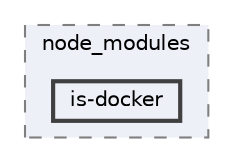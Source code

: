 digraph "pkiclassroomrescheduler/src/main/frontend/node_modules/is-docker"
{
 // LATEX_PDF_SIZE
  bgcolor="transparent";
  edge [fontname=Helvetica,fontsize=10,labelfontname=Helvetica,labelfontsize=10];
  node [fontname=Helvetica,fontsize=10,shape=box,height=0.2,width=0.4];
  compound=true
  subgraph clusterdir_72953eda66ccb3a2722c28e1c3e6c23b {
    graph [ bgcolor="#edf0f7", pencolor="grey50", label="node_modules", fontname=Helvetica,fontsize=10 style="filled,dashed", URL="dir_72953eda66ccb3a2722c28e1c3e6c23b.html",tooltip=""]
  dir_a3f6acf5c2bde0460d95f3293cc18a04 [label="is-docker", fillcolor="#edf0f7", color="grey25", style="filled,bold", URL="dir_a3f6acf5c2bde0460d95f3293cc18a04.html",tooltip=""];
  }
}

